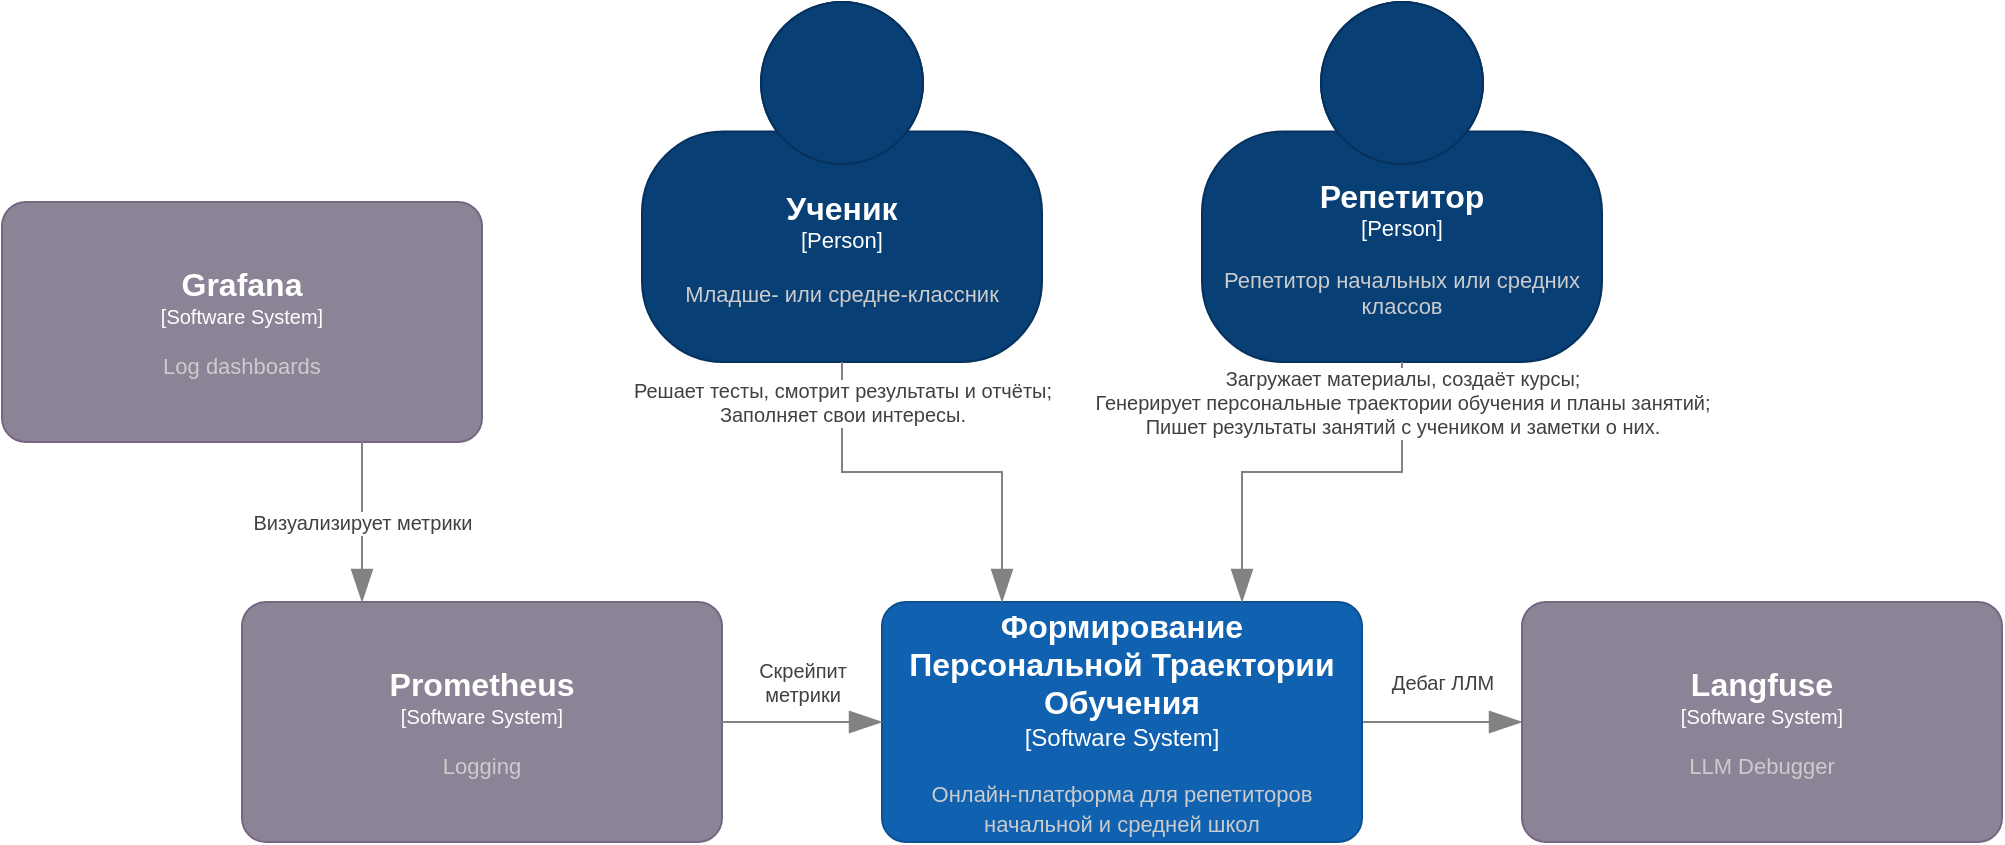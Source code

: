 <mxfile version="28.2.8" pages="3">
  <diagram name="Context" id="cQfZj_yvYh-vldxEeOIW">
    <mxGraphModel dx="1146" dy="702" grid="1" gridSize="10" guides="1" tooltips="1" connect="1" arrows="1" fold="1" page="1" pageScale="1" pageWidth="4681" pageHeight="3300" math="0" shadow="0">
      <root>
        <mxCell id="0" />
        <mxCell id="1" parent="0" />
        <mxCell id="iHdVkxIcbajYzPEr88zO-10" value="Дебаг ЛЛМ" style="edgeStyle=orthogonalEdgeStyle;shape=connector;rounded=0;jumpStyle=arc;jumpSize=16;orthogonalLoop=1;jettySize=auto;html=1;strokeColor=#828282;strokeWidth=1;align=center;verticalAlign=middle;fontFamily=Helvetica;fontSize=10;fontColor=#404040;labelBackgroundColor=default;elbow=vertical;startSize=14;endArrow=blockThin;endFill=1;endSize=14;" edge="1" parent="1" source="cNOFU1cEg4G7tj0gGRZB-1" target="iHdVkxIcbajYzPEr88zO-9">
          <mxGeometry y="20" relative="1" as="geometry">
            <mxPoint as="offset" />
          </mxGeometry>
        </mxCell>
        <object placeholders="1" c4Name="Формирование Персональной Траектории Обучения" c4Type="Software System" c4Description="Онлайн-платформа для репетиторов начальной и средней школ" label="&lt;font style=&quot;font-size: 16px&quot;&gt;&lt;b&gt;%c4Name%&lt;/b&gt;&lt;/font&gt;&lt;div&gt;[%c4Type%]&lt;/div&gt;&lt;br&gt;&lt;div&gt;&lt;font style=&quot;font-size: 11px&quot;&gt;&lt;font color=&quot;#cccccc&quot;&gt;%c4Description%&lt;/font&gt;&lt;/div&gt;" link="data:page/id,GDhrfBzp_lzQFPohbafK" id="cNOFU1cEg4G7tj0gGRZB-1">
          <mxCell style="rounded=1;whiteSpace=wrap;html=1;labelBackgroundColor=none;fillColor=#1061B0;fontColor=#ffffff;align=center;arcSize=10;strokeColor=#0D5091;metaEdit=1;resizable=0;points=[[0.25,0,0],[0.5,0,0],[0.75,0,0],[1,0.25,0],[1,0.5,0],[1,0.75,0],[0.75,1,0],[0.5,1,0],[0.25,1,0],[0,0.75,0],[0,0.5,0],[0,0.25,0]];" vertex="1" parent="1">
            <mxGeometry x="560" y="360" width="240" height="120" as="geometry" />
          </mxCell>
        </object>
        <object placeholders="1" c4Name="Ученик" c4Type="Person" c4Description="Младше- или средне-классник" label="&lt;font style=&quot;font-size: 16px&quot;&gt;&lt;b&gt;%c4Name%&lt;/b&gt;&lt;/font&gt;&lt;div&gt;[%c4Type%]&lt;/div&gt;&lt;br&gt;&lt;div&gt;&lt;font style=&quot;font-size: 11px&quot;&gt;&lt;font color=&quot;#cccccc&quot;&gt;%c4Description%&lt;/font&gt;&lt;/div&gt;" id="cNOFU1cEg4G7tj0gGRZB-2">
          <mxCell style="html=1;fontSize=11;dashed=0;whiteSpace=wrap;fillColor=#083F75;strokeColor=#06315C;fontColor=#ffffff;shape=mxgraph.c4.person2;align=center;metaEdit=1;points=[[0.5,0,0],[1,0.5,0],[1,0.75,0],[0.75,1,0],[0.5,1,0],[0.25,1,0],[0,0.75,0],[0,0.5,0]];resizable=0;" vertex="1" parent="1">
            <mxGeometry x="440" y="60" width="200" height="180" as="geometry" />
          </mxCell>
        </object>
        <object placeholders="1" c4Name="Репетитор" c4Type="Person" c4Description="Репетитор начальных или средних классов" label="&lt;font style=&quot;font-size: 16px&quot;&gt;&lt;b&gt;%c4Name%&lt;/b&gt;&lt;/font&gt;&lt;div&gt;[%c4Type%]&lt;/div&gt;&lt;br&gt;&lt;div&gt;&lt;font style=&quot;font-size: 11px&quot;&gt;&lt;font color=&quot;#cccccc&quot;&gt;%c4Description%&lt;/font&gt;&lt;/div&gt;" id="cNOFU1cEg4G7tj0gGRZB-3">
          <mxCell style="html=1;fontSize=11;dashed=0;whiteSpace=wrap;fillColor=#083F75;strokeColor=#06315C;fontColor=#ffffff;shape=mxgraph.c4.person2;align=center;metaEdit=1;points=[[0.5,0,0],[1,0.5,0],[1,0.75,0],[0.75,1,0],[0.5,1,0],[0.25,1,0],[0,0.75,0],[0,0.5,0]];resizable=0;" vertex="1" parent="1">
            <mxGeometry x="720" y="60" width="200" height="180" as="geometry" />
          </mxCell>
        </object>
        <mxCell id="cNOFU1cEg4G7tj0gGRZB-7" value="Решает тесты, смотрит результаты и отчёты;&lt;br&gt;Заполняет свои интересы." style="edgeStyle=orthogonalEdgeStyle;shape=connector;rounded=0;jumpStyle=arc;jumpSize=16;orthogonalLoop=1;jettySize=auto;html=1;entryX=0.25;entryY=0;entryDx=0;entryDy=0;entryPerimeter=0;strokeColor=#828282;strokeWidth=1;align=center;verticalAlign=middle;fontFamily=Helvetica;fontSize=10;fontColor=#404040;labelBackgroundColor=default;elbow=vertical;startSize=14;endArrow=blockThin;endFill=1;endSize=14;" edge="1" parent="1" source="cNOFU1cEg4G7tj0gGRZB-2" target="cNOFU1cEg4G7tj0gGRZB-1">
          <mxGeometry x="-0.8" relative="1" as="geometry">
            <mxPoint as="offset" />
          </mxGeometry>
        </mxCell>
        <mxCell id="cNOFU1cEg4G7tj0gGRZB-8" value="&lt;div&gt;Загружает материалы, создаёт курсы;&lt;/div&gt;&lt;div&gt;Генерирует персональные траектории обучения и планы занятий;&lt;/div&gt;Пишет результаты занятий с учеником и заметки о них." style="edgeStyle=orthogonalEdgeStyle;shape=connector;rounded=0;jumpStyle=arc;jumpSize=16;orthogonalLoop=1;jettySize=auto;html=1;entryX=0.75;entryY=0;entryDx=0;entryDy=0;entryPerimeter=0;strokeColor=#828282;strokeWidth=1;align=center;verticalAlign=middle;fontFamily=Helvetica;fontSize=10;fontColor=#404040;labelBackgroundColor=default;elbow=vertical;startSize=14;endArrow=blockThin;endFill=1;endSize=14;" edge="1" parent="1" source="cNOFU1cEg4G7tj0gGRZB-3" target="cNOFU1cEg4G7tj0gGRZB-1">
          <mxGeometry x="-0.799" relative="1" as="geometry">
            <mxPoint as="offset" />
          </mxGeometry>
        </mxCell>
        <object placeholders="1" c4Name="Prometheus" c4Type="Software System" c4Description="Logging" label="&lt;font style=&quot;font-size: 16px&quot;&gt;&lt;b&gt;%c4Name%&lt;/b&gt;&lt;/font&gt;&lt;div&gt;[%c4Type%]&lt;/div&gt;&lt;br&gt;&lt;div&gt;&lt;font style=&quot;font-size: 11px&quot;&gt;&lt;font color=&quot;#cccccc&quot;&gt;%c4Description%&lt;/font&gt;&lt;/div&gt;" id="iHdVkxIcbajYzPEr88zO-1">
          <mxCell style="rounded=1;whiteSpace=wrap;html=1;labelBackgroundColor=none;fillColor=#8C8496;fontColor=#ffffff;align=center;arcSize=10;strokeColor=#736782;metaEdit=1;resizable=0;points=[[0.25,0,0],[0.5,0,0],[0.75,0,0],[1,0.25,0],[1,0.5,0],[1,0.75,0],[0.75,1,0],[0.5,1,0],[0.25,1,0],[0,0.75,0],[0,0.5,0],[0,0.25,0]];fontFamily=Helvetica;fontSize=10;" vertex="1" parent="1">
            <mxGeometry x="240" y="360" width="240" height="120" as="geometry" />
          </mxCell>
        </object>
        <object placeholders="1" c4Name="Grafana" c4Type="Software System" c4Description="Log dashboards" label="&lt;font style=&quot;font-size: 16px&quot;&gt;&lt;b&gt;%c4Name%&lt;/b&gt;&lt;/font&gt;&lt;div&gt;[%c4Type%]&lt;/div&gt;&lt;br&gt;&lt;div&gt;&lt;font style=&quot;font-size: 11px&quot;&gt;&lt;font color=&quot;#cccccc&quot;&gt;%c4Description%&lt;/font&gt;&lt;/div&gt;" id="iHdVkxIcbajYzPEr88zO-2">
          <mxCell style="rounded=1;whiteSpace=wrap;html=1;labelBackgroundColor=none;fillColor=#8C8496;fontColor=#ffffff;align=center;arcSize=10;strokeColor=#736782;metaEdit=1;resizable=0;points=[[0.25,0,0],[0.5,0,0],[0.75,0,0],[1,0.25,0],[1,0.5,0],[1,0.75,0],[0.75,1,0],[0.5,1,0],[0.25,1,0],[0,0.75,0],[0,0.5,0],[0,0.25,0]];fontFamily=Helvetica;fontSize=10;" vertex="1" parent="1">
            <mxGeometry x="120" y="160" width="240" height="120" as="geometry" />
          </mxCell>
        </object>
        <mxCell id="iHdVkxIcbajYzPEr88zO-4" value="Визуализирует метрики" style="edgeStyle=orthogonalEdgeStyle;shape=connector;rounded=0;jumpStyle=arc;jumpSize=16;orthogonalLoop=1;jettySize=auto;html=1;exitX=0.75;exitY=1;exitDx=0;exitDy=0;exitPerimeter=0;entryX=0.25;entryY=0;entryDx=0;entryDy=0;entryPerimeter=0;strokeColor=#828282;strokeWidth=1;align=center;verticalAlign=middle;fontFamily=Helvetica;fontSize=10;fontColor=#404040;labelBackgroundColor=default;elbow=vertical;startSize=14;endArrow=blockThin;endFill=1;endSize=14;" edge="1" parent="1" source="iHdVkxIcbajYzPEr88zO-2" target="iHdVkxIcbajYzPEr88zO-1">
          <mxGeometry relative="1" as="geometry" />
        </mxCell>
        <mxCell id="iHdVkxIcbajYzPEr88zO-5" value="Скрейпит&lt;br&gt;метрики" style="edgeStyle=orthogonalEdgeStyle;shape=connector;rounded=0;jumpStyle=arc;jumpSize=16;orthogonalLoop=1;jettySize=auto;html=1;exitX=1;exitY=0.5;exitDx=0;exitDy=0;exitPerimeter=0;entryX=0;entryY=0.5;entryDx=0;entryDy=0;entryPerimeter=0;strokeColor=#828282;strokeWidth=1;align=center;verticalAlign=middle;fontFamily=Helvetica;fontSize=10;fontColor=#404040;labelBackgroundColor=default;elbow=vertical;startSize=14;endArrow=blockThin;endFill=1;endSize=14;" edge="1" parent="1" source="iHdVkxIcbajYzPEr88zO-1" target="cNOFU1cEg4G7tj0gGRZB-1">
          <mxGeometry y="20" relative="1" as="geometry">
            <mxPoint as="offset" />
          </mxGeometry>
        </mxCell>
        <object placeholders="1" c4Name="Langfuse" c4Type="Software System" c4Description="LLM Debugger" label="&lt;font style=&quot;font-size: 16px&quot;&gt;&lt;b&gt;%c4Name%&lt;/b&gt;&lt;/font&gt;&lt;div&gt;[%c4Type%]&lt;/div&gt;&lt;br&gt;&lt;div&gt;&lt;font style=&quot;font-size: 11px&quot;&gt;&lt;font color=&quot;#cccccc&quot;&gt;%c4Description%&lt;/font&gt;&lt;/div&gt;" id="iHdVkxIcbajYzPEr88zO-9">
          <mxCell style="rounded=1;whiteSpace=wrap;html=1;labelBackgroundColor=none;fillColor=#8C8496;fontColor=#ffffff;align=center;arcSize=10;strokeColor=#736782;metaEdit=1;resizable=0;points=[[0.25,0,0],[0.5,0,0],[0.75,0,0],[1,0.25,0],[1,0.5,0],[1,0.75,0],[0.75,1,0],[0.5,1,0],[0.25,1,0],[0,0.75,0],[0,0.5,0],[0,0.25,0]];fontFamily=Helvetica;fontSize=10;" vertex="1" parent="1">
            <mxGeometry x="880" y="360" width="240" height="120" as="geometry" />
          </mxCell>
        </object>
      </root>
    </mxGraphModel>
  </diagram>
  <diagram id="GDhrfBzp_lzQFPohbafK" name="Container">
    <mxGraphModel dx="1375" dy="4142" grid="1" gridSize="10" guides="1" tooltips="1" connect="1" arrows="1" fold="1" page="1" pageScale="1" pageWidth="4681" pageHeight="3300" math="0" shadow="0">
      <root>
        <mxCell id="0" />
        <mxCell id="1" parent="0" />
        <object placeholders="1" c4Name="Ученик" c4Type="Person" c4Description="Младше- или средне-классник" label="&lt;font style=&quot;font-size: 16px&quot;&gt;&lt;b&gt;%c4Name%&lt;/b&gt;&lt;/font&gt;&lt;div&gt;[%c4Type%]&lt;/div&gt;&lt;br&gt;&lt;div&gt;&lt;font style=&quot;font-size: 11px&quot;&gt;&lt;font color=&quot;#cccccc&quot;&gt;%c4Description%&lt;/font&gt;&lt;/div&gt;" id="OrpazmrlijfyKa1VaNR5-4">
          <mxCell style="html=1;fontSize=11;dashed=0;whiteSpace=wrap;fillColor=#083F75;strokeColor=#06315C;fontColor=#ffffff;shape=mxgraph.c4.person2;align=center;metaEdit=1;points=[[0.5,0,0],[1,0.5,0],[1,0.75,0],[0.75,1,0],[0.5,1,0],[0.25,1,0],[0,0.75,0],[0,0.5,0]];resizable=0;" vertex="1" parent="1">
            <mxGeometry x="820" y="20" width="200" height="180" as="geometry" />
          </mxCell>
        </object>
        <object placeholders="1" c4Name="Репетитор" c4Type="Person" c4Description="Репетитор начальных или средних классов" label="&lt;font style=&quot;font-size: 16px&quot;&gt;&lt;b&gt;%c4Name%&lt;/b&gt;&lt;/font&gt;&lt;div&gt;[%c4Type%]&lt;/div&gt;&lt;br&gt;&lt;div&gt;&lt;font style=&quot;font-size: 11px&quot;&gt;&lt;font color=&quot;#cccccc&quot;&gt;%c4Description%&lt;/font&gt;&lt;/div&gt;" id="OrpazmrlijfyKa1VaNR5-5">
          <mxCell style="html=1;fontSize=11;dashed=0;whiteSpace=wrap;fillColor=#083F75;strokeColor=#06315C;fontColor=#ffffff;shape=mxgraph.c4.person2;align=center;metaEdit=1;points=[[0.5,0,0],[1,0.5,0],[1,0.75,0],[0.75,1,0],[0.5,1,0],[0.25,1,0],[0,0.75,0],[0,0.5,0]];resizable=0;" vertex="1" parent="1">
            <mxGeometry x="1100" y="20" width="200" height="180" as="geometry" />
          </mxCell>
        </object>
        <mxCell id="OrpazmrlijfyKa1VaNR5-6" value="Решает тесты, смотрит результаты и отчёты;&lt;br&gt;Заполняет свои интересы.&lt;br&gt;[JSON/HTTPS]" style="edgeStyle=orthogonalEdgeStyle;shape=connector;rounded=0;jumpStyle=arc;jumpSize=16;orthogonalLoop=1;jettySize=auto;html=1;entryX=0.25;entryY=0;entryDx=0;entryDy=0;entryPerimeter=0;strokeColor=#828282;strokeWidth=1;align=center;verticalAlign=middle;fontFamily=Helvetica;fontSize=10;fontColor=#404040;labelBackgroundColor=default;elbow=vertical;startSize=14;endArrow=blockThin;endFill=1;endSize=14;" edge="1" parent="1" source="OrpazmrlijfyKa1VaNR5-4" target="OrpazmrlijfyKa1VaNR5-15">
          <mxGeometry x="-0.8" relative="1" as="geometry">
            <mxPoint as="offset" />
            <mxPoint x="1000" y="320" as="targetPoint" />
          </mxGeometry>
        </mxCell>
        <mxCell id="OrpazmrlijfyKa1VaNR5-7" value="&lt;div&gt;Загружает материалы, создаёт курсы;&lt;/div&gt;&lt;div&gt;Генерирует персональные траектории обучения и планы занятий;&lt;/div&gt;&lt;div&gt;Пишет результаты занятий с учеником и заметки о них.&lt;/div&gt;&lt;div&gt;[JSON/HTTPS]&lt;/div&gt;" style="edgeStyle=orthogonalEdgeStyle;shape=connector;rounded=0;jumpStyle=arc;jumpSize=16;orthogonalLoop=1;jettySize=auto;html=1;entryX=0.75;entryY=0;entryDx=0;entryDy=0;entryPerimeter=0;strokeColor=#828282;strokeWidth=1;align=center;verticalAlign=middle;fontFamily=Helvetica;fontSize=10;fontColor=#404040;labelBackgroundColor=default;elbow=vertical;startSize=14;endArrow=blockThin;endFill=1;endSize=14;" edge="1" parent="1" source="OrpazmrlijfyKa1VaNR5-5" target="OrpazmrlijfyKa1VaNR5-15">
          <mxGeometry x="-0.799" relative="1" as="geometry">
            <mxPoint as="offset" />
            <mxPoint x="1120" y="320" as="targetPoint" />
          </mxGeometry>
        </mxCell>
        <object placeholders="1" c4Name="Prometheus" c4Type="Software System" c4Description="Logging" label="&lt;font style=&quot;font-size: 16px&quot;&gt;&lt;b&gt;%c4Name%&lt;/b&gt;&lt;/font&gt;&lt;div&gt;[%c4Type%]&lt;/div&gt;&lt;br&gt;&lt;div&gt;&lt;font style=&quot;font-size: 11px&quot;&gt;&lt;font color=&quot;#cccccc&quot;&gt;%c4Description%&lt;/font&gt;&lt;/div&gt;" id="OrpazmrlijfyKa1VaNR5-8">
          <mxCell style="rounded=1;whiteSpace=wrap;html=1;labelBackgroundColor=none;fillColor=#8C8496;fontColor=#ffffff;align=center;arcSize=10;strokeColor=#736782;metaEdit=1;resizable=0;points=[[0.25,0,0],[0.5,0,0],[0.75,0,0],[1,0.25,0],[1,0.5,0],[1,0.75,0],[0.75,1,0],[0.5,1,0],[0.25,1,0],[0,0.75,0],[0,0.5,0],[0,0.25,0]];fontFamily=Helvetica;fontSize=10;" vertex="1" parent="1">
            <mxGeometry x="500" y="160" width="240" height="120" as="geometry" />
          </mxCell>
        </object>
        <mxCell id="OrpazmrlijfyKa1VaNR5-39" value="Визуализирует метрики" style="edgeStyle=orthogonalEdgeStyle;shape=connector;rounded=0;jumpStyle=arc;jumpSize=16;orthogonalLoop=1;jettySize=auto;html=1;strokeColor=#828282;strokeWidth=1;align=center;verticalAlign=middle;fontFamily=Helvetica;fontSize=10;fontColor=#404040;labelBackgroundColor=default;elbow=vertical;startSize=14;endArrow=blockThin;endFill=1;endSize=14;" edge="1" parent="1" source="OrpazmrlijfyKa1VaNR5-9" target="OrpazmrlijfyKa1VaNR5-8">
          <mxGeometry relative="1" as="geometry" />
        </mxCell>
        <object placeholders="1" c4Name="Grafana" c4Type="Software System" c4Description="Log dashboards" label="&lt;font style=&quot;font-size: 16px&quot;&gt;&lt;b&gt;%c4Name%&lt;/b&gt;&lt;/font&gt;&lt;div&gt;[%c4Type%]&lt;/div&gt;&lt;br&gt;&lt;div&gt;&lt;font style=&quot;font-size: 11px&quot;&gt;&lt;font color=&quot;#cccccc&quot;&gt;%c4Description%&lt;/font&gt;&lt;/div&gt;" id="OrpazmrlijfyKa1VaNR5-9">
          <mxCell style="rounded=1;whiteSpace=wrap;html=1;labelBackgroundColor=none;fillColor=#8C8496;fontColor=#ffffff;align=center;arcSize=10;strokeColor=#736782;metaEdit=1;resizable=0;points=[[0.25,0,0],[0.5,0,0],[0.75,0,0],[1,0.25,0],[1,0.5,0],[1,0.75,0],[0.75,1,0],[0.5,1,0],[0.25,1,0],[0,0.75,0],[0,0.5,0],[0,0.25,0]];fontFamily=Helvetica;fontSize=10;" vertex="1" parent="1">
            <mxGeometry x="500" y="-40" width="240" height="120" as="geometry" />
          </mxCell>
        </object>
        <object placeholders="1" c4Name="Langfuse" c4Type="Software System" c4Description="LLM Debugger" label="&lt;font style=&quot;font-size: 16px&quot;&gt;&lt;b&gt;%c4Name%&lt;/b&gt;&lt;/font&gt;&lt;div&gt;[%c4Type%]&lt;/div&gt;&lt;br&gt;&lt;div&gt;&lt;font style=&quot;font-size: 11px&quot;&gt;&lt;font color=&quot;#cccccc&quot;&gt;%c4Description%&lt;/font&gt;&lt;/div&gt;" id="OrpazmrlijfyKa1VaNR5-13">
          <mxCell style="rounded=1;whiteSpace=wrap;html=1;labelBackgroundColor=none;fillColor=#8C8496;fontColor=#ffffff;align=center;arcSize=10;strokeColor=#736782;metaEdit=1;resizable=0;points=[[0.25,0,0],[0.5,0,0],[0.75,0,0],[1,0.25,0],[1,0.5,0],[1,0.75,0],[0.75,1,0],[0.5,1,0],[0.25,1,0],[0,0.75,0],[0,0.5,0],[0,0.25,0]];fontFamily=Helvetica;fontSize=10;" vertex="1" parent="1">
            <mxGeometry x="1380" y="160" width="240" height="120" as="geometry" />
          </mxCell>
        </object>
        <object placeholders="1" c4Name="Формирование Персональной Траектории Обучения" c4Type="SystemScopeBoundary" c4Application="Software System" label="&lt;font style=&quot;font-size: 16px&quot;&gt;&lt;b&gt;&lt;div style=&quot;text-align: left&quot;&gt;%c4Name%&lt;/div&gt;&lt;/b&gt;&lt;/font&gt;&lt;div style=&quot;text-align: left&quot;&gt;[%c4Application%]&lt;/div&gt;" id="OrpazmrlijfyKa1VaNR5-14">
          <mxCell style="rounded=1;fontSize=11;whiteSpace=wrap;html=1;dashed=1;arcSize=20;fillColor=none;strokeColor=#666666;fontColor=#333333;labelBackgroundColor=none;align=left;verticalAlign=bottom;labelBorderColor=none;spacingTop=0;spacing=10;dashPattern=8 4;metaEdit=1;rotatable=0;perimeter=rectanglePerimeter;noLabel=0;labelPadding=0;allowArrows=0;connectable=0;expand=0;recursiveResize=0;editable=1;pointerEvents=0;absoluteArcSize=1;points=[[0.25,0,0],[0.5,0,0],[0.75,0,0],[1,0.25,0],[1,0.5,0],[1,0.75,0],[0.75,1,0],[0.5,1,0],[0.25,1,0],[0,0.75,0],[0,0.5,0],[0,0.25,0]];fontFamily=Helvetica;" vertex="1" parent="1">
            <mxGeometry x="480" y="320" width="1160" height="460" as="geometry" />
          </mxCell>
        </object>
        <object placeholders="1" c4Name="Веб-приложение" c4Type="Container" c4Technology="NextJS+React+Typescript" c4Description="Веб-приложение для учеников и репетиторов" label="&lt;font style=&quot;font-size: 16px&quot;&gt;&lt;b&gt;%c4Name%&lt;/b&gt;&lt;/font&gt;&lt;div&gt;[%c4Type%:&amp;nbsp;%c4Technology%]&lt;/div&gt;&lt;br&gt;&lt;div&gt;&lt;font style=&quot;font-size: 11px&quot;&gt;&lt;font color=&quot;#E6E6E6&quot;&gt;%c4Description%&lt;/font&gt;&lt;/div&gt;" id="OrpazmrlijfyKa1VaNR5-15">
          <mxCell style="shape=mxgraph.c4.webBrowserContainer2;whiteSpace=wrap;html=1;boundedLbl=1;rounded=0;labelBackgroundColor=none;strokeColor=#118ACD;fillColor=#23A2D9;strokeColor=#118ACD;strokeColor2=#0E7DAD;fontSize=12;fontColor=#ffffff;align=center;metaEdit=1;points=[[0,0.25,0,0,0],[0,0.5,0,0,0],[0,0.75,0,0,0],[0.25,0,0,0,0],[0.25,1,0,0,0],[0.5,0,0,0,0],[0.5,1,0,0,0],[0.75,0,0,0,0],[0.75,1,0,0,0],[1,0.25,0,0,0],[1,0.5,0,0,0],[1,0.75,0,0,0]];resizable=0;fontFamily=Helvetica;" vertex="1" parent="1">
            <mxGeometry x="940" y="360" width="240" height="160" as="geometry" />
          </mxCell>
        </object>
        <object placeholders="1" c4Name="Backend API server" c4Type="Container" c4Technology="Uvicorn+FastAPI+Python" c4Description="Бэкенд сервис" label="&lt;font style=&quot;font-size: 16px&quot;&gt;&lt;b&gt;%c4Name%&lt;/b&gt;&lt;/font&gt;&lt;div&gt;[%c4Type%: %c4Technology%]&lt;/div&gt;&lt;br&gt;&lt;div&gt;&lt;font style=&quot;font-size: 11px&quot;&gt;&lt;font color=&quot;#E6E6E6&quot;&gt;%c4Description%&lt;/font&gt;&lt;/div&gt;" link="data:page/id,ABc0tmIWhzf6EEx-Aal1" id="OrpazmrlijfyKa1VaNR5-34">
          <mxCell style="rounded=1;whiteSpace=wrap;html=1;fontSize=11;labelBackgroundColor=none;fillColor=#23A2D9;fontColor=#ffffff;align=center;arcSize=10;strokeColor=#0E7DAD;metaEdit=1;resizable=0;points=[[0.25,0,0],[0.5,0,0],[0.75,0,0],[1,0.25,0],[1,0.5,0],[1,0.75,0],[0.75,1,0],[0.5,1,0],[0.25,1,0],[0,0.75,0],[0,0.5,0],[0,0.25,0]];fontFamily=Helvetica;" vertex="1" parent="1">
            <mxGeometry x="940" y="600" width="240" height="120" as="geometry" />
          </mxCell>
        </object>
        <mxCell id="OrpazmrlijfyKa1VaNR5-35" value="[JSON/HTTPS" style="edgeStyle=orthogonalEdgeStyle;shape=connector;rounded=0;jumpStyle=arc;jumpSize=16;orthogonalLoop=1;jettySize=auto;html=1;exitX=0.25;exitY=1;exitDx=0;exitDy=0;exitPerimeter=0;entryX=0.25;entryY=0;entryDx=0;entryDy=0;entryPerimeter=0;strokeColor=#828282;strokeWidth=1;align=center;verticalAlign=middle;fontFamily=Helvetica;fontSize=10;fontColor=#404040;labelBackgroundColor=default;elbow=vertical;startSize=14;endArrow=blockThin;endFill=1;endSize=14;" edge="1" parent="1" source="OrpazmrlijfyKa1VaNR5-15" target="OrpazmrlijfyKa1VaNR5-34">
          <mxGeometry relative="1" as="geometry">
            <mxPoint x="1000.0" y="800" as="sourcePoint" />
          </mxGeometry>
        </mxCell>
        <mxCell id="OrpazmrlijfyKa1VaNR5-38" value="[JSON/HTTPS]" style="edgeStyle=orthogonalEdgeStyle;shape=connector;rounded=0;jumpStyle=arc;jumpSize=16;orthogonalLoop=1;jettySize=auto;html=1;exitX=0.75;exitY=0;exitDx=0;exitDy=0;exitPerimeter=0;entryX=0.75;entryY=1;entryDx=0;entryDy=0;entryPerimeter=0;strokeColor=#828282;strokeWidth=1;align=center;verticalAlign=middle;fontFamily=Helvetica;fontSize=10;fontColor=#404040;labelBackgroundColor=default;elbow=vertical;startSize=14;endArrow=blockThin;endFill=1;endSize=14;" edge="1" parent="1" source="OrpazmrlijfyKa1VaNR5-34" target="OrpazmrlijfyKa1VaNR5-15">
          <mxGeometry relative="1" as="geometry">
            <mxPoint x="1120.0" y="800" as="targetPoint" />
          </mxGeometry>
        </mxCell>
        <mxCell id="OrpazmrlijfyKa1VaNR5-41" value="Дебаггинг&lt;br&gt;[JSON/HTTPS]" style="edgeStyle=orthogonalEdgeStyle;shape=connector;rounded=0;jumpStyle=arc;jumpSize=16;orthogonalLoop=1;jettySize=auto;html=1;exitX=0.5;exitY=1;exitDx=0;exitDy=0;exitPerimeter=0;entryX=0.5;entryY=0;entryDx=0;entryDy=0;entryPerimeter=0;strokeColor=#828282;strokeWidth=1;align=center;verticalAlign=middle;fontFamily=Helvetica;fontSize=10;fontColor=#404040;labelBackgroundColor=default;elbow=vertical;startSize=14;endArrow=blockThin;endFill=1;endSize=14;" edge="1" parent="1" source="OrpazmrlijfyKa1VaNR5-13" target="jrrWM9swQO0wvNWVG_Ni-2">
          <mxGeometry relative="1" as="geometry">
            <mxPoint x="1520" y="720" as="targetPoint" />
          </mxGeometry>
        </mxCell>
        <mxCell id="OrpazmrlijfyKa1VaNR5-43" value="Запрашивает генерацию&lt;br&gt;[JSON/HTTP]" style="edgeStyle=orthogonalEdgeStyle;shape=connector;rounded=0;jumpStyle=arc;jumpSize=16;orthogonalLoop=1;jettySize=auto;html=1;entryX=0;entryY=0.75;entryDx=0;entryDy=0;entryPerimeter=0;strokeColor=#828282;strokeWidth=1;align=center;verticalAlign=middle;fontFamily=Helvetica;fontSize=10;fontColor=#404040;labelBackgroundColor=default;elbow=vertical;startSize=14;endArrow=blockThin;endFill=1;endSize=14;exitX=1;exitY=0.75;exitDx=0;exitDy=0;exitPerimeter=0;" edge="1" parent="1" source="OrpazmrlijfyKa1VaNR5-34" target="jrrWM9swQO0wvNWVG_Ni-2">
          <mxGeometry relative="1" as="geometry">
            <mxPoint x="1400" y="810" as="targetPoint" />
          </mxGeometry>
        </mxCell>
        <object placeholders="1" c4Name="База данных" c4Type="Container" c4Technology="PostgreSQL" c4Description="База данных " label="&lt;font style=&quot;font-size: 16px&quot;&gt;&lt;b&gt;%c4Name%&lt;/b&gt;&lt;/font&gt;&lt;div&gt;[%c4Type%:&amp;nbsp;%c4Technology%]&lt;/div&gt;&lt;br&gt;&lt;div&gt;&lt;font style=&quot;font-size: 11px&quot;&gt;&lt;font color=&quot;#E6E6E6&quot;&gt;%c4Description%&lt;/font&gt;&lt;/div&gt;" id="OrpazmrlijfyKa1VaNR5-44">
          <mxCell style="shape=cylinder3;size=15;whiteSpace=wrap;html=1;boundedLbl=1;rounded=0;labelBackgroundColor=none;fillColor=#23A2D9;fontSize=12;fontColor=#ffffff;align=center;strokeColor=#0E7DAD;metaEdit=1;points=[[0.5,0,0],[1,0.25,0],[1,0.5,0],[1,0.75,0],[0.5,1,0],[0,0.75,0],[0,0.5,0],[0,0.25,0]];resizable=0;fontFamily=Helvetica;" vertex="1" parent="1">
            <mxGeometry x="1220" y="360" width="240" height="120" as="geometry" />
          </mxCell>
        </object>
        <mxCell id="OrpazmrlijfyKa1VaNR5-45" value="Управляет базой данных&lt;br&gt;[SQL/TCP]" style="edgeStyle=orthogonalEdgeStyle;shape=connector;rounded=0;jumpStyle=arc;jumpSize=16;orthogonalLoop=1;jettySize=auto;html=1;entryX=0.5;entryY=1;entryDx=0;entryDy=0;entryPerimeter=0;strokeColor=#828282;strokeWidth=1;align=center;verticalAlign=middle;fontFamily=Helvetica;fontSize=10;fontColor=#404040;labelBackgroundColor=default;elbow=vertical;startSize=14;endArrow=blockThin;endFill=1;endSize=14;exitX=1;exitY=0.25;exitDx=0;exitDy=0;exitPerimeter=0;" edge="1" parent="1" source="OrpazmrlijfyKa1VaNR5-34" target="OrpazmrlijfyKa1VaNR5-44">
          <mxGeometry x="0.677" relative="1" as="geometry">
            <mxPoint as="offset" />
          </mxGeometry>
        </mxCell>
        <object placeholders="1" c4Name="Векторная база данных" c4Type="Container" c4Technology="LanceDB" c4Description="Хранит векторное представление интересов учеников и материалов уроков (к чему есть доступ у модели)" label="&lt;font style=&quot;font-size: 16px&quot;&gt;&lt;b&gt;%c4Name%&lt;/b&gt;&lt;/font&gt;&lt;div&gt;[%c4Type%:&amp;nbsp;%c4Technology%]&lt;/div&gt;&lt;br&gt;&lt;div&gt;&lt;font style=&quot;font-size: 11px&quot;&gt;&lt;font color=&quot;#E6E6E6&quot;&gt;%c4Description%&lt;/font&gt;&lt;/div&gt;" id="OrpazmrlijfyKa1VaNR5-46">
          <mxCell style="shape=cylinder3;size=15;whiteSpace=wrap;html=1;boundedLbl=1;rounded=0;labelBackgroundColor=none;fillColor=#23A2D9;fontSize=12;fontColor=#ffffff;align=center;strokeColor=#0E7DAD;metaEdit=1;points=[[0.5,0,0],[1,0.25,0],[1,0.5,0],[1,0.75,0],[0.5,1,0],[0,0.75,0],[0,0.5,0],[0,0.25,0]];resizable=0;fontFamily=Helvetica;" vertex="1" parent="1">
            <mxGeometry x="660" y="360" width="240" height="120" as="geometry" />
          </mxCell>
        </object>
        <mxCell id="OrpazmrlijfyKa1VaNR5-47" value="Управляет базой данных&lt;br&gt;[LanceDB driver]" style="edgeStyle=orthogonalEdgeStyle;shape=connector;rounded=0;jumpStyle=arc;jumpSize=16;orthogonalLoop=1;jettySize=auto;html=1;entryX=0.5;entryY=1;entryDx=0;entryDy=0;entryPerimeter=0;strokeColor=#828282;strokeWidth=1;align=center;verticalAlign=middle;fontFamily=Helvetica;fontSize=10;fontColor=#404040;labelBackgroundColor=default;elbow=vertical;startSize=14;endArrow=blockThin;endFill=1;endSize=14;exitX=0;exitY=0.25;exitDx=0;exitDy=0;exitPerimeter=0;" edge="1" parent="1" source="OrpazmrlijfyKa1VaNR5-34" target="OrpazmrlijfyKa1VaNR5-46">
          <mxGeometry x="0.677" relative="1" as="geometry">
            <mxPoint as="offset" />
          </mxGeometry>
        </mxCell>
        <mxCell id="jrrWM9swQO0wvNWVG_Ni-1" value="Скрейпит метрики&lt;br&gt;[JSON/HTTPS" style="edgeStyle=orthogonalEdgeStyle;shape=connector;rounded=0;jumpStyle=arc;jumpSize=16;orthogonalLoop=1;jettySize=auto;html=1;entryX=0;entryY=0.75;entryDx=0;entryDy=0;entryPerimeter=0;strokeColor=#828282;strokeWidth=1;align=center;verticalAlign=middle;fontFamily=Helvetica;fontSize=10;fontColor=#404040;labelBackgroundColor=default;elbow=vertical;startSize=14;endArrow=blockThin;endFill=1;endSize=14;" edge="1" parent="1" source="OrpazmrlijfyKa1VaNR5-8" target="OrpazmrlijfyKa1VaNR5-34">
          <mxGeometry relative="1" as="geometry">
            <Array as="points">
              <mxPoint x="620" y="690" />
            </Array>
          </mxGeometry>
        </mxCell>
        <object placeholders="1" c4Name="Ollama" c4Type="Container" c4Technology="Ollama" c4Description="Inference platform" label="&lt;font style=&quot;font-size: 16px&quot;&gt;&lt;b&gt;%c4Name%&lt;/b&gt;&lt;/font&gt;&lt;div&gt;[%c4Type%: %c4Technology%]&lt;/div&gt;&lt;br&gt;&lt;div&gt;&lt;font style=&quot;font-size: 11px&quot;&gt;&lt;font color=&quot;#E6E6E6&quot;&gt;%c4Description%&lt;/font&gt;&lt;/div&gt;" id="jrrWM9swQO0wvNWVG_Ni-2">
          <mxCell style="rounded=1;whiteSpace=wrap;html=1;fontSize=11;labelBackgroundColor=none;fillColor=#23A2D9;fontColor=#ffffff;align=center;arcSize=10;strokeColor=#0E7DAD;metaEdit=1;resizable=0;points=[[0.25,0,0],[0.5,0,0],[0.75,0,0],[1,0.25,0],[1,0.5,0],[1,0.75,0],[0.75,1,0],[0.5,1,0],[0.25,1,0],[0,0.75,0],[0,0.5,0],[0,0.25,0]];fontFamily=Helvetica;" vertex="1" parent="1">
            <mxGeometry x="1380" y="600" width="240" height="120" as="geometry" />
          </mxCell>
        </object>
        <mxCell id="5skAZnBtFuELoVBTZMED-1" value="Возвращает сгенерированный ответ&lt;br&gt;[JSON/HTTP]" style="edgeStyle=orthogonalEdgeStyle;shape=connector;rounded=0;jumpStyle=arc;jumpSize=16;orthogonalLoop=1;jettySize=auto;html=1;exitX=0;exitY=0.5;exitDx=0;exitDy=0;exitPerimeter=0;entryX=1;entryY=0.5;entryDx=0;entryDy=0;entryPerimeter=0;strokeColor=#828282;strokeWidth=1;align=center;verticalAlign=middle;fontFamily=Helvetica;fontSize=10;fontColor=#404040;labelBackgroundColor=default;elbow=vertical;startSize=14;endArrow=blockThin;endFill=1;endSize=14;" edge="1" parent="1" source="jrrWM9swQO0wvNWVG_Ni-2" target="OrpazmrlijfyKa1VaNR5-34">
          <mxGeometry relative="1" as="geometry" />
        </mxCell>
      </root>
    </mxGraphModel>
  </diagram>
  <diagram id="ABc0tmIWhzf6EEx-Aal1" name="Component">
    <mxGraphModel dx="5231" dy="337" grid="1" gridSize="10" guides="1" tooltips="1" connect="1" arrows="1" fold="1" page="1" pageScale="1" pageWidth="4681" pageHeight="3300" math="0" shadow="0">
      <root>
        <mxCell id="0" />
        <mxCell id="1" parent="0" />
        <object placeholders="1" c4Name="Backend API server" c4Type="ContainerScopeBoundary" c4Application="Backend API server" label="&lt;font style=&quot;font-size: 16px&quot;&gt;&lt;b&gt;&lt;div style=&quot;text-align: left&quot;&gt;%c4Name%&lt;/div&gt;&lt;/b&gt;&lt;/font&gt;&lt;div style=&quot;text-align: left&quot;&gt;[%c4Application%]&lt;/div&gt;" id="JK-q7mwNKaWh2TJp4Lif-1">
          <mxCell style="rounded=1;fontSize=11;whiteSpace=wrap;html=1;dashed=1;arcSize=20;fillColor=none;strokeColor=#666666;fontColor=#333333;labelBackgroundColor=none;align=left;verticalAlign=bottom;labelBorderColor=none;spacingTop=0;spacing=10;dashPattern=8 4;metaEdit=1;rotatable=0;perimeter=rectanglePerimeter;noLabel=0;labelPadding=0;allowArrows=0;connectable=0;expand=0;recursiveResize=0;editable=1;pointerEvents=0;absoluteArcSize=1;points=[[0.25,0,0],[0.5,0,0],[0.75,0,0],[1,0.25,0],[1,0.5,0],[1,0.75,0],[0.75,1,0],[0.5,1,0],[0.25,1,0],[0,0.75,0],[0,0.5,0],[0,0.25,0]];fontFamily=Helvetica;" vertex="1" parent="1">
            <mxGeometry x="280" y="280" width="960" height="400" as="geometry" />
          </mxCell>
        </object>
        <object placeholders="1" c4Name="Prometheus" c4Type="Software System" c4Description="Logging" label="&lt;font style=&quot;font-size: 16px&quot;&gt;&lt;b&gt;%c4Name%&lt;/b&gt;&lt;/font&gt;&lt;div&gt;[%c4Type%]&lt;/div&gt;&lt;br&gt;&lt;div&gt;&lt;font style=&quot;font-size: 11px&quot;&gt;&lt;font color=&quot;#cccccc&quot;&gt;%c4Description%&lt;/font&gt;&lt;/div&gt;" id="mqD8PGjNIc4wX6pgJ70U-1">
          <mxCell style="rounded=1;whiteSpace=wrap;html=1;labelBackgroundColor=none;fillColor=#8C8496;fontColor=#ffffff;align=center;arcSize=10;strokeColor=#736782;metaEdit=1;resizable=0;points=[[0.25,0,0],[0.5,0,0],[0.75,0,0],[1,0.25,0],[1,0.5,0],[1,0.75,0],[0.75,1,0],[0.5,1,0],[0.25,1,0],[0,0.75,0],[0,0.5,0],[0,0.25,0]];fontFamily=Helvetica;fontSize=10;" vertex="1" parent="1">
            <mxGeometry x="320" y="480" width="240" height="120" as="geometry" />
          </mxCell>
        </object>
        <object placeholders="1" c4Name="База данных" c4Type="Container" c4Technology="PostgreSQL" c4Description="База данных " label="&lt;font style=&quot;font-size: 16px&quot;&gt;&lt;b&gt;%c4Name%&lt;/b&gt;&lt;/font&gt;&lt;div&gt;[%c4Type%:&amp;nbsp;%c4Technology%]&lt;/div&gt;&lt;br&gt;&lt;div&gt;&lt;font style=&quot;font-size: 11px&quot;&gt;&lt;font color=&quot;#E6E6E6&quot;&gt;%c4Description%&lt;/font&gt;&lt;/div&gt;" id="mqD8PGjNIc4wX6pgJ70U-3">
          <mxCell style="shape=cylinder3;size=15;whiteSpace=wrap;html=1;boundedLbl=1;rounded=0;labelBackgroundColor=none;fillColor=#23A2D9;fontSize=12;fontColor=#ffffff;align=center;strokeColor=#0E7DAD;metaEdit=1;points=[[0.5,0,0],[1,0.25,0],[1,0.5,0],[1,0.75,0],[0.5,1,0],[0,0.75,0],[0,0.5,0],[0,0.25,0]];resizable=0;fontFamily=Helvetica;" vertex="1" parent="1">
            <mxGeometry x="-40" y="320" width="240" height="120" as="geometry" />
          </mxCell>
        </object>
        <object placeholders="1" c4Name="Векторная база данных" c4Type="Container" c4Technology="LanceDB" c4Description="Хранит векторное представление интересов учеников и материалов уроков (к чему есть доступ у модели)" label="&lt;font style=&quot;font-size: 16px&quot;&gt;&lt;b&gt;%c4Name%&lt;/b&gt;&lt;/font&gt;&lt;div&gt;[%c4Type%:&amp;nbsp;%c4Technology%]&lt;/div&gt;&lt;br&gt;&lt;div&gt;&lt;font style=&quot;font-size: 11px&quot;&gt;&lt;font color=&quot;#E6E6E6&quot;&gt;%c4Description%&lt;/font&gt;&lt;/div&gt;" id="mqD8PGjNIc4wX6pgJ70U-4">
          <mxCell style="shape=cylinder3;size=15;whiteSpace=wrap;html=1;boundedLbl=1;rounded=0;labelBackgroundColor=none;fillColor=#23A2D9;fontSize=12;fontColor=#ffffff;align=center;strokeColor=#0E7DAD;metaEdit=1;points=[[0.5,0,0],[1,0.25,0],[1,0.5,0],[1,0.75,0],[0.5,1,0],[0,0.75,0],[0,0.5,0],[0,0.25,0]];resizable=0;fontFamily=Helvetica;" vertex="1" parent="1">
            <mxGeometry x="1320" y="320" width="240" height="120" as="geometry" />
          </mxCell>
        </object>
        <object placeholders="1" c4Name="Ollama" c4Type="Container" c4Technology="Ollama" c4Description="Inference platform" label="&lt;font style=&quot;font-size: 16px&quot;&gt;&lt;b&gt;%c4Name%&lt;/b&gt;&lt;/font&gt;&lt;div&gt;[%c4Type%: %c4Technology%]&lt;/div&gt;&lt;br&gt;&lt;div&gt;&lt;font style=&quot;font-size: 11px&quot;&gt;&lt;font color=&quot;#E6E6E6&quot;&gt;%c4Description%&lt;/font&gt;&lt;/div&gt;" id="mqD8PGjNIc4wX6pgJ70U-5">
          <mxCell style="rounded=1;whiteSpace=wrap;html=1;fontSize=11;labelBackgroundColor=none;fillColor=#23A2D9;fontColor=#ffffff;align=center;arcSize=10;strokeColor=#0E7DAD;metaEdit=1;resizable=0;points=[[0.25,0,0],[0.5,0,0],[0.75,0,0],[1,0.25,0],[1,0.5,0],[1,0.75,0],[0.75,1,0],[0.5,1,0],[0.25,1,0],[0,0.75,0],[0,0.5,0],[0,0.25,0]];fontFamily=Helvetica;" vertex="1" parent="1">
            <mxGeometry x="1320" y="480" width="240" height="120" as="geometry" />
          </mxCell>
        </object>
        <object placeholders="1" c4Name="LLM Module" c4Type="Component" c4Technology="LangChain" c4Description="Управляет генеративными функциями" label="&lt;font style=&quot;font-size: 16px&quot;&gt;&lt;b&gt;%c4Name%&lt;/b&gt;&lt;/font&gt;&lt;div&gt;[%c4Type%: %c4Technology%]&lt;/div&gt;&lt;br&gt;&lt;div&gt;&lt;font style=&quot;font-size: 11px&quot;&gt;%c4Description%&lt;/font&gt;&lt;/div&gt;" id="sbUr6Drsnhn8jW7vxwgl-1">
          <mxCell style="rounded=1;whiteSpace=wrap;html=1;labelBackgroundColor=none;fillColor=#63BEF2;fontColor=#ffffff;align=center;arcSize=6;strokeColor=#2086C9;metaEdit=1;resizable=0;points=[[0.25,0,0],[0.5,0,0],[0.75,0,0],[1,0.25,0],[1,0.5,0],[1,0.75,0],[0.75,1,0],[0.5,1,0],[0.25,1,0],[0,0.75,0],[0,0.5,0],[0,0.25,0]];fontFamily=Helvetica;fontSize=10;" vertex="1" parent="1">
            <mxGeometry x="960" y="480" width="240" height="120" as="geometry" />
          </mxCell>
        </object>
        <mxCell id="5dreTHTW9K2WEfEMSOIN-2" value="Управляет базой данных&lt;br&gt;[LanceDB driver]" style="edgeStyle=orthogonalEdgeStyle;shape=connector;rounded=0;jumpStyle=arc;jumpSize=16;orthogonalLoop=1;jettySize=auto;html=1;exitX=1;exitY=0.25;exitDx=0;exitDy=0;exitPerimeter=0;entryX=0;entryY=0.5;entryDx=0;entryDy=0;entryPerimeter=0;strokeColor=#828282;strokeWidth=1;align=center;verticalAlign=middle;fontFamily=Helvetica;fontSize=10;fontColor=#404040;labelBackgroundColor=default;elbow=vertical;startSize=14;endArrow=blockThin;endFill=1;endSize=14;" edge="1" parent="1" source="sbUr6Drsnhn8jW7vxwgl-1" target="mqD8PGjNIc4wX6pgJ70U-4">
          <mxGeometry x="0.162" y="-60" relative="1" as="geometry">
            <Array as="points">
              <mxPoint x="1200" y="520" />
              <mxPoint x="1280" y="520" />
              <mxPoint x="1280" y="380" />
            </Array>
            <mxPoint as="offset" />
          </mxGeometry>
        </mxCell>
        <object placeholders="1" c4Name="Graph module" c4Type="Component" c4Technology="GraphViz" c4Description="Управляет работой с графами" label="&lt;font style=&quot;font-size: 16px&quot;&gt;&lt;b&gt;%c4Name%&lt;/b&gt;&lt;/font&gt;&lt;div&gt;[%c4Type%: %c4Technology%]&lt;/div&gt;&lt;br&gt;&lt;div&gt;&lt;font style=&quot;font-size: 11px&quot;&gt;%c4Description%&lt;/font&gt;&lt;/div&gt;" id="5dreTHTW9K2WEfEMSOIN-3">
          <mxCell style="rounded=1;whiteSpace=wrap;html=1;labelBackgroundColor=none;fillColor=#63BEF2;fontColor=#ffffff;align=center;arcSize=6;strokeColor=#2086C9;metaEdit=1;resizable=0;points=[[0.25,0,0],[0.5,0,0],[0.75,0,0],[1,0.25,0],[1,0.5,0],[1,0.75,0],[0.75,1,0],[0.5,1,0],[0.25,1,0],[0,0.75,0],[0,0.5,0],[0,0.25,0]];fontFamily=Helvetica;fontSize=10;" vertex="1" parent="1">
            <mxGeometry x="960" y="320" width="240" height="120" as="geometry" />
          </mxCell>
        </object>
        <object placeholders="1" c4Name="Main module" c4Type="Component" c4Technology="Tiangolo FastAPI" c4Description="Управляет остальными модулями" label="&lt;font style=&quot;font-size: 16px&quot;&gt;&lt;b&gt;%c4Name%&lt;/b&gt;&lt;/font&gt;&lt;div&gt;[%c4Type%: %c4Technology%]&lt;/div&gt;&lt;br&gt;&lt;div&gt;&lt;font style=&quot;font-size: 11px&quot;&gt;%c4Description%&lt;/font&gt;&lt;/div&gt;" id="5dreTHTW9K2WEfEMSOIN-4">
          <mxCell style="rounded=1;whiteSpace=wrap;html=1;labelBackgroundColor=none;fillColor=#63BEF2;fontColor=#ffffff;align=center;arcSize=6;strokeColor=#2086C9;metaEdit=1;resizable=0;points=[[0.25,0,0],[0.5,0,0],[0.75,0,0],[1,0.25,0],[1,0.5,0],[1,0.75,0],[0.75,1,0],[0.5,1,0],[0.25,1,0],[0,0.75,0],[0,0.5,0],[0,0.25,0]];fontFamily=Helvetica;fontSize=10;" vertex="1" parent="1">
            <mxGeometry x="640" y="320" width="240" height="120" as="geometry" />
          </mxCell>
        </object>
        <mxCell id="5dreTHTW9K2WEfEMSOIN-9" value="&lt;br&gt;[JSON/HTTPS]" style="edgeStyle=orthogonalEdgeStyle;shape=connector;rounded=0;jumpStyle=arc;jumpSize=16;orthogonalLoop=1;jettySize=auto;html=1;exitX=0.25;exitY=1;exitDx=0;exitDy=0;exitPerimeter=0;entryX=0.25;entryY=0;entryDx=0;entryDy=0;entryPerimeter=0;strokeColor=#828282;strokeWidth=1;align=center;verticalAlign=middle;fontFamily=Helvetica;fontSize=10;fontColor=#404040;labelBackgroundColor=default;elbow=vertical;startSize=14;endArrow=blockThin;endFill=1;endSize=14;" edge="1" parent="1" source="DrBA1knxdTi4oMbcE5Xc-1" target="5dreTHTW9K2WEfEMSOIN-4">
          <mxGeometry relative="1" as="geometry">
            <mxPoint x="700" y="200" as="sourcePoint" />
          </mxGeometry>
        </mxCell>
        <mxCell id="5dreTHTW9K2WEfEMSOIN-10" value="&lt;br&gt;[JSON/HTTPS]" style="edgeStyle=orthogonalEdgeStyle;shape=connector;rounded=0;jumpStyle=arc;jumpSize=16;orthogonalLoop=1;jettySize=auto;html=1;exitX=0.75;exitY=0;exitDx=0;exitDy=0;exitPerimeter=0;entryX=0.75;entryY=1;entryDx=0;entryDy=0;entryPerimeter=0;strokeColor=#828282;strokeWidth=1;align=center;verticalAlign=middle;fontFamily=Helvetica;fontSize=10;fontColor=#404040;labelBackgroundColor=default;elbow=vertical;startSize=14;endArrow=blockThin;endFill=1;endSize=14;" edge="1" parent="1" source="5dreTHTW9K2WEfEMSOIN-4" target="DrBA1knxdTi4oMbcE5Xc-1">
          <mxGeometry relative="1" as="geometry">
            <mxPoint x="820" y="200" as="targetPoint" />
          </mxGeometry>
        </mxCell>
        <object placeholders="1" c4Name="Auth module" c4Type="Component" c4Technology="FastAPI-Login" c4Description="Управляет аккаунтами пользователей" label="&lt;font style=&quot;font-size: 16px&quot;&gt;&lt;b&gt;%c4Name%&lt;/b&gt;&lt;/font&gt;&lt;div&gt;[%c4Type%: %c4Technology%]&lt;/div&gt;&lt;br&gt;&lt;div&gt;&lt;font style=&quot;font-size: 11px&quot;&gt;%c4Description%&lt;/font&gt;&lt;/div&gt;" id="zAiNjcVRvuQzhLJreR2p-1">
          <mxCell style="rounded=1;whiteSpace=wrap;html=1;labelBackgroundColor=none;fillColor=#63BEF2;fontColor=#ffffff;align=center;arcSize=6;strokeColor=#2086C9;metaEdit=1;resizable=0;points=[[0.25,0,0],[0.5,0,0],[0.75,0,0],[1,0.25,0],[1,0.5,0],[1,0.75,0],[0.75,1,0],[0.5,1,0],[0.25,1,0],[0,0.75,0],[0,0.5,0],[0,0.25,0]];fontFamily=Helvetica;fontSize=10;" vertex="1" parent="1">
            <mxGeometry x="640" y="480" width="240" height="120" as="geometry" />
          </mxCell>
        </object>
        <mxCell id="zAiNjcVRvuQzhLJreR2p-4" style="edgeStyle=orthogonalEdgeStyle;shape=connector;rounded=0;jumpStyle=arc;jumpSize=16;orthogonalLoop=1;jettySize=auto;html=1;exitX=1;exitY=0.75;exitDx=0;exitDy=0;exitPerimeter=0;entryX=0;entryY=0.75;entryDx=0;entryDy=0;entryPerimeter=0;strokeColor=#828282;strokeWidth=1;align=center;verticalAlign=middle;fontFamily=Helvetica;fontSize=10;fontColor=#404040;labelBackgroundColor=default;elbow=vertical;startSize=14;endArrow=blockThin;endFill=1;endSize=14;" edge="1" parent="1" source="5dreTHTW9K2WEfEMSOIN-4" target="sbUr6Drsnhn8jW7vxwgl-1">
          <mxGeometry relative="1" as="geometry">
            <Array as="points">
              <mxPoint x="910" y="410" />
              <mxPoint x="910" y="570" />
            </Array>
          </mxGeometry>
        </mxCell>
        <mxCell id="K9BydZVtfGuwNGxs4V_0-1" style="edgeStyle=orthogonalEdgeStyle;shape=connector;rounded=0;jumpStyle=arc;jumpSize=16;orthogonalLoop=1;jettySize=auto;html=1;entryX=1;entryY=0.25;entryDx=0;entryDy=0;entryPerimeter=0;strokeColor=#828282;strokeWidth=1;align=center;verticalAlign=middle;fontFamily=Helvetica;fontSize=10;fontColor=#404040;labelBackgroundColor=default;elbow=vertical;startSize=14;endArrow=blockThin;endFill=1;endSize=14;exitX=0;exitY=0.25;exitDx=0;exitDy=0;exitPerimeter=0;" edge="1" parent="1" source="5dreTHTW9K2WEfEMSOIN-3" target="5dreTHTW9K2WEfEMSOIN-4">
          <mxGeometry relative="1" as="geometry" />
        </mxCell>
        <mxCell id="K9BydZVtfGuwNGxs4V_0-3" style="edgeStyle=orthogonalEdgeStyle;shape=connector;rounded=0;jumpStyle=arc;jumpSize=16;orthogonalLoop=1;jettySize=auto;html=1;exitX=1;exitY=0.5;exitDx=0;exitDy=0;exitPerimeter=0;entryX=0;entryY=0.75;entryDx=0;entryDy=0;entryPerimeter=0;strokeColor=#828282;strokeWidth=1;align=center;verticalAlign=middle;fontFamily=Helvetica;fontSize=10;fontColor=#404040;labelBackgroundColor=default;elbow=vertical;startSize=14;endArrow=blockThin;endFill=1;endSize=14;" edge="1" parent="1" source="mqD8PGjNIc4wX6pgJ70U-1" target="5dreTHTW9K2WEfEMSOIN-4">
          <mxGeometry relative="1" as="geometry">
            <Array as="points">
              <mxPoint x="600" y="540" />
              <mxPoint x="600" y="410" />
            </Array>
          </mxGeometry>
        </mxCell>
        <mxCell id="K9BydZVtfGuwNGxs4V_0-4" style="edgeStyle=orthogonalEdgeStyle;shape=connector;rounded=0;jumpStyle=arc;jumpSize=16;orthogonalLoop=1;jettySize=auto;html=1;exitX=0;exitY=0.5;exitDx=0;exitDy=0;exitPerimeter=0;entryX=1;entryY=0.25;entryDx=0;entryDy=0;entryPerimeter=0;strokeColor=#828282;strokeWidth=1;align=center;verticalAlign=middle;fontFamily=Helvetica;fontSize=10;fontColor=#404040;labelBackgroundColor=default;elbow=vertical;startSize=14;endArrow=blockThin;endFill=1;endSize=14;" edge="1" parent="1" source="sbUr6Drsnhn8jW7vxwgl-1" target="5dreTHTW9K2WEfEMSOIN-4">
          <mxGeometry relative="1" as="geometry">
            <Array as="points">
              <mxPoint x="930" y="540" />
              <mxPoint x="930" y="350" />
            </Array>
          </mxGeometry>
        </mxCell>
        <mxCell id="K9BydZVtfGuwNGxs4V_0-5" style="edgeStyle=orthogonalEdgeStyle;shape=connector;rounded=0;jumpStyle=arc;jumpSize=16;orthogonalLoop=1;jettySize=auto;html=1;exitX=0.25;exitY=1;exitDx=0;exitDy=0;exitPerimeter=0;entryX=0.25;entryY=0;entryDx=0;entryDy=0;entryPerimeter=0;strokeColor=#828282;strokeWidth=1;align=center;verticalAlign=middle;fontFamily=Helvetica;fontSize=10;fontColor=#404040;labelBackgroundColor=default;elbow=vertical;startSize=14;endArrow=blockThin;endFill=1;endSize=14;" edge="1" parent="1" source="5dreTHTW9K2WEfEMSOIN-4" target="zAiNjcVRvuQzhLJreR2p-1">
          <mxGeometry relative="1" as="geometry" />
        </mxCell>
        <mxCell id="K9BydZVtfGuwNGxs4V_0-6" style="edgeStyle=orthogonalEdgeStyle;shape=connector;rounded=0;jumpStyle=arc;jumpSize=16;orthogonalLoop=1;jettySize=auto;html=1;exitX=0.75;exitY=0;exitDx=0;exitDy=0;exitPerimeter=0;entryX=0.75;entryY=1;entryDx=0;entryDy=0;entryPerimeter=0;strokeColor=#828282;strokeWidth=1;align=center;verticalAlign=middle;fontFamily=Helvetica;fontSize=10;fontColor=#404040;labelBackgroundColor=default;elbow=vertical;startSize=14;endArrow=blockThin;endFill=1;endSize=14;" edge="1" parent="1" source="zAiNjcVRvuQzhLJreR2p-1" target="5dreTHTW9K2WEfEMSOIN-4">
          <mxGeometry relative="1" as="geometry" />
        </mxCell>
        <mxCell id="H5-rO3UEJr1xcN5g-ZZ9-2" style="edgeStyle=orthogonalEdgeStyle;shape=connector;rounded=0;jumpStyle=arc;jumpSize=16;orthogonalLoop=1;jettySize=auto;html=1;exitX=1;exitY=0.75;exitDx=0;exitDy=0;exitPerimeter=0;strokeColor=#828282;strokeWidth=1;align=center;verticalAlign=middle;fontFamily=Helvetica;fontSize=10;fontColor=#404040;labelBackgroundColor=default;elbow=vertical;startSize=14;endArrow=blockThin;endFill=1;endSize=14;" edge="1" parent="1" source="H5-rO3UEJr1xcN5g-ZZ9-1">
          <mxGeometry relative="1" as="geometry">
            <mxPoint x="640" y="409.667" as="targetPoint" />
          </mxGeometry>
        </mxCell>
        <object placeholders="1" c4Name="DB module" c4Type="Component" c4Technology="Tiangolo SQLModel" c4Description="Взаимодействует с БД" label="&lt;font style=&quot;font-size: 16px&quot;&gt;&lt;b&gt;%c4Name%&lt;/b&gt;&lt;/font&gt;&lt;div&gt;[%c4Type%: %c4Technology%]&lt;/div&gt;&lt;br&gt;&lt;div&gt;&lt;font style=&quot;font-size: 11px&quot;&gt;%c4Description%&lt;/font&gt;&lt;/div&gt;" id="H5-rO3UEJr1xcN5g-ZZ9-1">
          <mxCell style="rounded=1;whiteSpace=wrap;html=1;labelBackgroundColor=none;fillColor=#63BEF2;fontColor=#ffffff;align=center;arcSize=6;strokeColor=#2086C9;metaEdit=1;resizable=0;points=[[0.25,0,0],[0.5,0,0],[0.75,0,0],[1,0.25,0],[1,0.5,0],[1,0.75,0],[0.75,1,0],[0.5,1,0],[0.25,1,0],[0,0.75,0],[0,0.5,0],[0,0.25,0]];fontFamily=Helvetica;fontSize=10;" vertex="1" parent="1">
            <mxGeometry x="320" y="320" width="240" height="120" as="geometry" />
          </mxCell>
        </object>
        <mxCell id="H5-rO3UEJr1xcN5g-ZZ9-3" style="edgeStyle=orthogonalEdgeStyle;shape=connector;rounded=0;jumpStyle=arc;jumpSize=16;orthogonalLoop=1;jettySize=auto;html=1;exitX=0;exitY=0.25;exitDx=0;exitDy=0;exitPerimeter=0;entryX=1;entryY=0.25;entryDx=0;entryDy=0;entryPerimeter=0;strokeColor=#828282;strokeWidth=1;align=center;verticalAlign=middle;fontFamily=Helvetica;fontSize=10;fontColor=#404040;labelBackgroundColor=default;elbow=vertical;startSize=14;endArrow=blockThin;endFill=1;endSize=14;" edge="1" parent="1" source="5dreTHTW9K2WEfEMSOIN-4" target="H5-rO3UEJr1xcN5g-ZZ9-1">
          <mxGeometry relative="1" as="geometry" />
        </mxCell>
        <mxCell id="H5-rO3UEJr1xcN5g-ZZ9-4" style="edgeStyle=orthogonalEdgeStyle;shape=connector;rounded=0;jumpStyle=arc;jumpSize=16;orthogonalLoop=1;jettySize=auto;html=1;exitX=1;exitY=0.75;exitDx=0;exitDy=0;exitPerimeter=0;entryX=0;entryY=0.75;entryDx=0;entryDy=0;entryPerimeter=0;strokeColor=#828282;strokeWidth=1;align=center;verticalAlign=middle;fontFamily=Helvetica;fontSize=10;fontColor=#404040;labelBackgroundColor=default;elbow=vertical;startSize=14;endArrow=blockThin;endFill=1;endSize=14;" edge="1" parent="1" source="5dreTHTW9K2WEfEMSOIN-4" target="5dreTHTW9K2WEfEMSOIN-3">
          <mxGeometry relative="1" as="geometry" />
        </mxCell>
        <mxCell id="H5-rO3UEJr1xcN5g-ZZ9-5" value="&lt;br&gt;Управляет&lt;br&gt;базой данных&lt;br&gt;[SQL/TCP]" style="edgeStyle=orthogonalEdgeStyle;shape=connector;rounded=0;jumpStyle=arc;jumpSize=16;orthogonalLoop=1;jettySize=auto;html=1;exitX=0;exitY=0.5;exitDx=0;exitDy=0;exitPerimeter=0;entryX=1;entryY=0.5;entryDx=0;entryDy=0;entryPerimeter=0;strokeColor=#828282;strokeWidth=1;align=center;verticalAlign=middle;fontFamily=Helvetica;fontSize=10;fontColor=#404040;labelBackgroundColor=default;elbow=vertical;startSize=14;endArrow=blockThin;endFill=1;endSize=14;" edge="1" parent="1" source="H5-rO3UEJr1xcN5g-ZZ9-1" target="mqD8PGjNIc4wX6pgJ70U-3">
          <mxGeometry x="0.333" y="-40" relative="1" as="geometry">
            <mxPoint as="offset" />
          </mxGeometry>
        </mxCell>
        <object placeholders="1" c4Name="Веб-приложение" c4Type="Container" c4Technology="NextJS+React+Typescript" c4Description="Веб-приложение для учеников и репетиторов" label="&lt;font style=&quot;font-size: 16px&quot;&gt;&lt;b&gt;%c4Name%&lt;/b&gt;&lt;/font&gt;&lt;div&gt;[%c4Type%:&amp;nbsp;%c4Technology%]&lt;/div&gt;&lt;br&gt;&lt;div&gt;&lt;font style=&quot;font-size: 11px&quot;&gt;&lt;font color=&quot;#E6E6E6&quot;&gt;%c4Description%&lt;/font&gt;&lt;/div&gt;" id="DrBA1knxdTi4oMbcE5Xc-1">
          <mxCell style="shape=mxgraph.c4.webBrowserContainer2;whiteSpace=wrap;html=1;boundedLbl=1;rounded=0;labelBackgroundColor=none;strokeColor=#118ACD;fillColor=#23A2D9;strokeColor=#118ACD;strokeColor2=#0E7DAD;fontSize=12;fontColor=#ffffff;align=center;metaEdit=1;points=[[0,0.25,0,0,0],[0,0.5,0,0,0],[0,0.75,0,0,0],[0.25,0,0,0,0],[0.25,1,0,0,0],[0.5,0,0,0,0],[0.5,1,0,0,0],[0.75,0,0,0,0],[0.75,1,0,0,0],[1,0.25,0,0,0],[1,0.5,0,0,0],[1,0.75,0,0,0]];resizable=0;fontFamily=Helvetica;" vertex="1" parent="1">
            <mxGeometry x="640" y="40" width="240" height="160" as="geometry" />
          </mxCell>
        </object>
        <mxCell id="2Cw_QU-11GEt8PyIyYD5-1" value="Запрашивает генерацию&lt;br&gt;[JSON/HTTP]" style="edgeStyle=orthogonalEdgeStyle;shape=connector;rounded=0;jumpStyle=arc;jumpSize=16;orthogonalLoop=1;jettySize=auto;html=1;entryX=0;entryY=0.75;entryDx=0;entryDy=0;entryPerimeter=0;strokeColor=#828282;strokeWidth=1;align=center;verticalAlign=middle;fontFamily=Helvetica;fontSize=10;fontColor=#404040;labelBackgroundColor=default;elbow=vertical;startSize=14;endArrow=blockThin;endFill=1;endSize=14;exitX=1;exitY=0.75;exitDx=0;exitDy=0;exitPerimeter=0;" edge="1" parent="1" source="sbUr6Drsnhn8jW7vxwgl-1" target="mqD8PGjNIc4wX6pgJ70U-5">
          <mxGeometry y="-20" relative="1" as="geometry">
            <mxPoint x="1260" y="610" as="sourcePoint" />
            <mxPoint x="1460" y="610" as="targetPoint" />
            <mxPoint as="offset" />
          </mxGeometry>
        </mxCell>
        <mxCell id="2Cw_QU-11GEt8PyIyYD5-2" value="&lt;div&gt;Возвращает&lt;/div&gt;&lt;div&gt;сгенерированный ответ&lt;/div&gt;[JSON/HTTP]" style="edgeStyle=orthogonalEdgeStyle;shape=connector;rounded=0;jumpStyle=arc;jumpSize=16;orthogonalLoop=1;jettySize=auto;html=1;exitX=0;exitY=0.5;exitDx=0;exitDy=0;exitPerimeter=0;entryX=1;entryY=0.5;entryDx=0;entryDy=0;entryPerimeter=0;strokeColor=#828282;strokeWidth=1;align=center;verticalAlign=middle;fontFamily=Helvetica;fontSize=10;fontColor=#404040;labelBackgroundColor=default;elbow=vertical;startSize=14;endArrow=blockThin;endFill=1;endSize=14;" edge="1" parent="1" source="mqD8PGjNIc4wX6pgJ70U-5" target="sbUr6Drsnhn8jW7vxwgl-1">
          <mxGeometry relative="1" as="geometry">
            <mxPoint x="1460" y="580" as="sourcePoint" />
            <mxPoint x="1260" y="580" as="targetPoint" />
            <mxPoint as="offset" />
          </mxGeometry>
        </mxCell>
      </root>
    </mxGraphModel>
  </diagram>
</mxfile>
